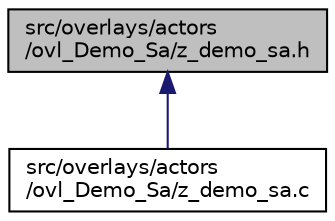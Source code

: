 digraph "src/overlays/actors/ovl_Demo_Sa/z_demo_sa.h"
{
 // LATEX_PDF_SIZE
  edge [fontname="Helvetica",fontsize="10",labelfontname="Helvetica",labelfontsize="10"];
  node [fontname="Helvetica",fontsize="10",shape=record];
  Node1 [label="src/overlays/actors\l/ovl_Demo_Sa/z_demo_sa.h",height=0.2,width=0.4,color="black", fillcolor="grey75", style="filled", fontcolor="black",tooltip=" "];
  Node1 -> Node2 [dir="back",color="midnightblue",fontsize="10",style="solid",fontname="Helvetica"];
  Node2 [label="src/overlays/actors\l/ovl_Demo_Sa/z_demo_sa.c",height=0.2,width=0.4,color="black", fillcolor="white", style="filled",URL="$de/d55/z__demo__sa_8c.html",tooltip=" "];
}
